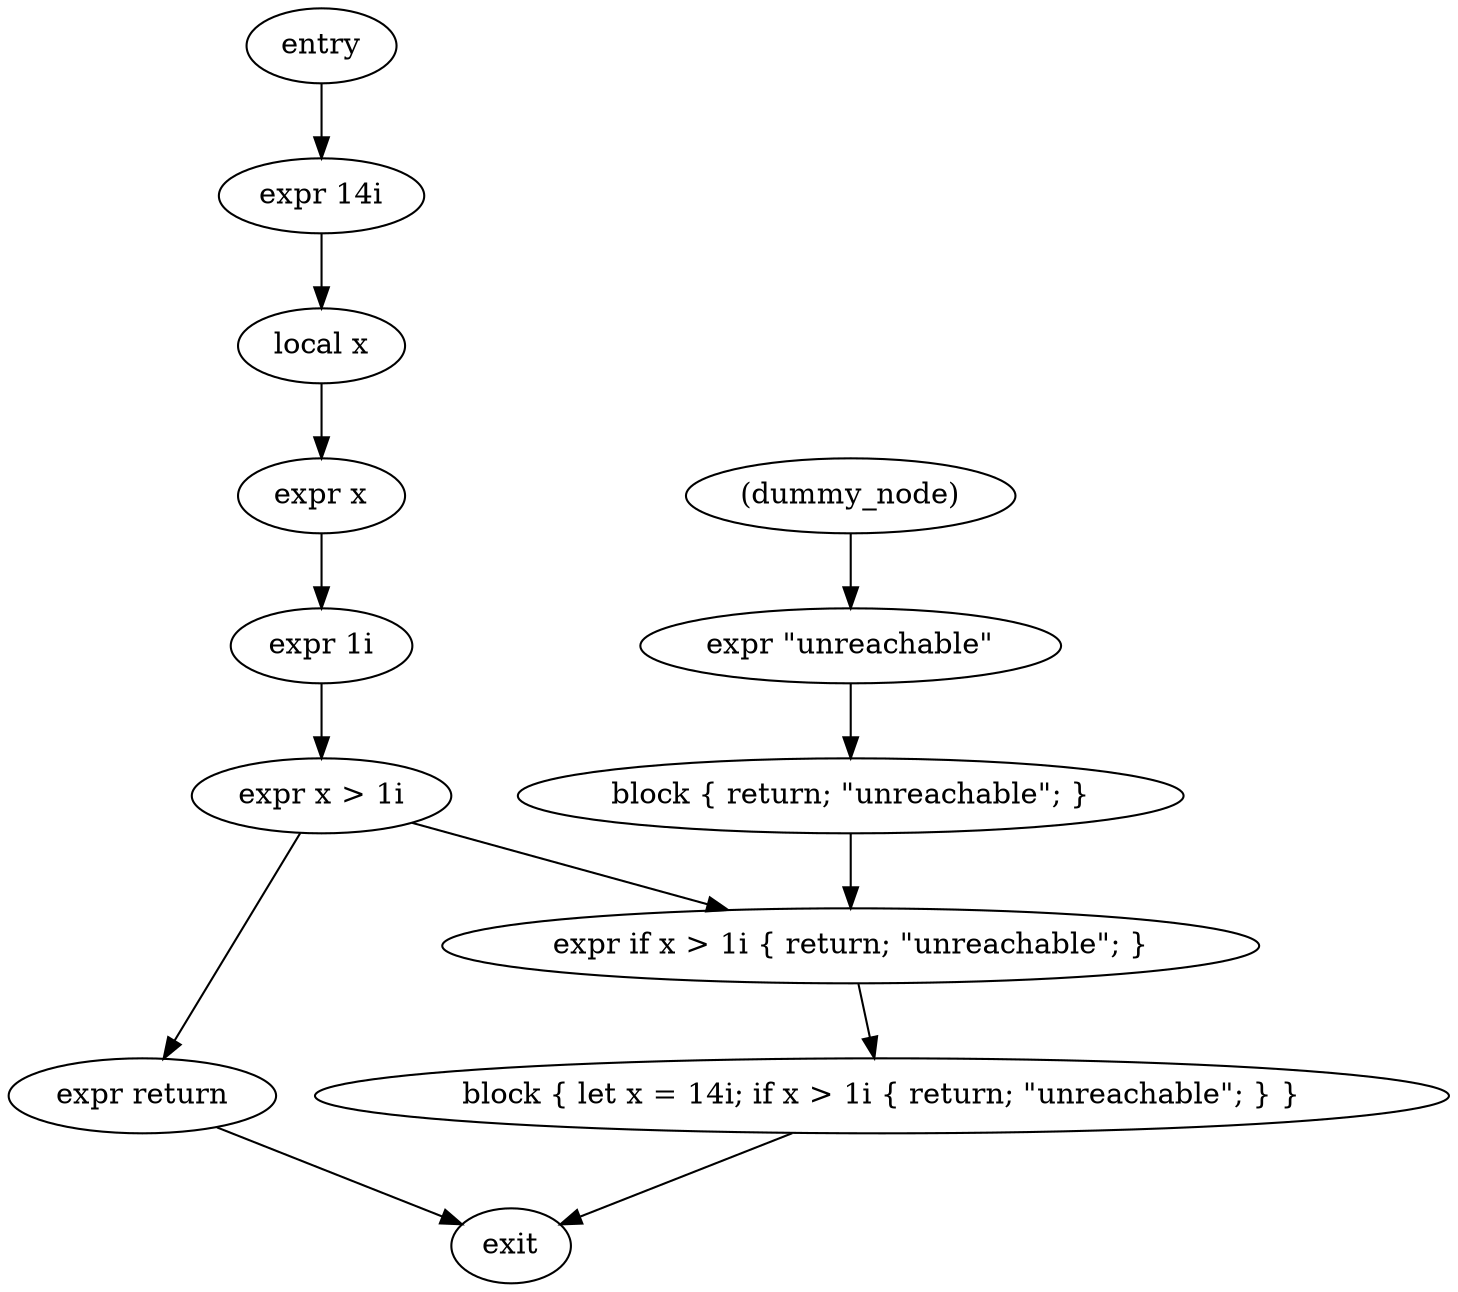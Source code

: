 digraph block {
    N0[label="entry"];
    N1[label="exit"];
    N2[label="expr 14i"];
    N3[label="local x"];
    N4[label="expr x"];
    N5[label="expr 1i"];
    N6[label="expr x > 1i"];
    N7[label="expr return"];
    N8[label="(dummy_node)"];
    N9[label="expr \"unreachable\""];
    N10[label="block { return; \"unreachable\"; }"];
    N11[label="expr if x > 1i { return; \"unreachable\"; }"];
    N12[label="block { let x = 14i; if x > 1i { return; \"unreachable\"; } }"];
    N0 -> N2;
    N2 -> N3;
    N3 -> N4;
    N4 -> N5;
    N5 -> N6;
    N6 -> N7;
    N7 -> N1;
    N8 -> N9;
    N9 -> N10;
    N6 -> N11;
    N10 -> N11;
    N11 -> N12;
    N12 -> N1;
}
